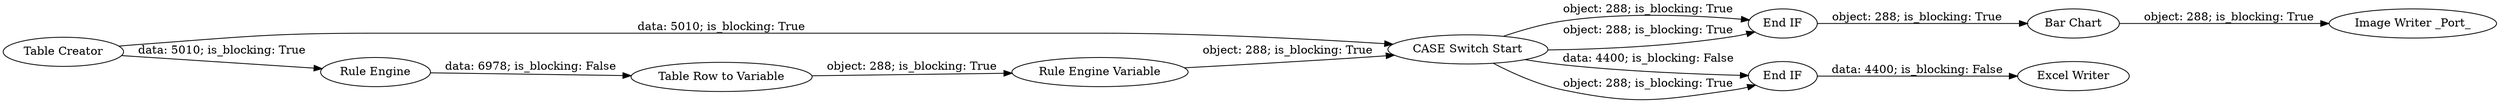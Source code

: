 digraph {
	"7538153225622654712_13" [label="Image Writer _Port_"]
	"7538153225622654712_5" [label="Table Creator"]
	"7538153225622654712_4" [label="Rule Engine Variable"]
	"7538153225622654712_15" [label="End IF"]
	"7538153225622654712_1" [label="CASE Switch Start"]
	"7538153225622654712_17" [label="Rule Engine"]
	"7538153225622654712_16" [label="Bar Chart"]
	"7538153225622654712_18" [label="Table Row to Variable"]
	"7538153225622654712_9" [label="Excel Writer"]
	"7538153225622654712_14" [label="End IF"]
	"7538153225622654712_1" -> "7538153225622654712_14" [label="data: 4400; is_blocking: False"]
	"7538153225622654712_16" -> "7538153225622654712_13" [label="object: 288; is_blocking: True"]
	"7538153225622654712_15" -> "7538153225622654712_16" [label="object: 288; is_blocking: True"]
	"7538153225622654712_1" -> "7538153225622654712_14" [label="object: 288; is_blocking: True"]
	"7538153225622654712_1" -> "7538153225622654712_15" [label="object: 288; is_blocking: True"]
	"7538153225622654712_14" -> "7538153225622654712_9" [label="data: 4400; is_blocking: False"]
	"7538153225622654712_5" -> "7538153225622654712_17" [label="data: 5010; is_blocking: True"]
	"7538153225622654712_4" -> "7538153225622654712_1" [label="object: 288; is_blocking: True"]
	"7538153225622654712_17" -> "7538153225622654712_18" [label="data: 6978; is_blocking: False"]
	"7538153225622654712_18" -> "7538153225622654712_4" [label="object: 288; is_blocking: True"]
	"7538153225622654712_5" -> "7538153225622654712_1" [label="data: 5010; is_blocking: True"]
	"7538153225622654712_1" -> "7538153225622654712_15" [label="object: 288; is_blocking: True"]
	rankdir=LR
}
